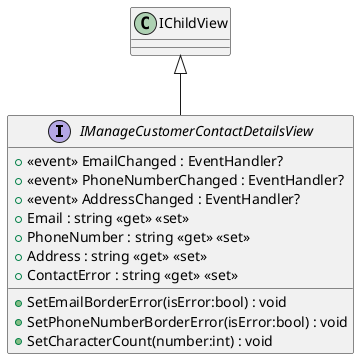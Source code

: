 @startuml
interface IManageCustomerContactDetailsView {
    +  <<event>> EmailChanged : EventHandler? 
    +  <<event>> PhoneNumberChanged : EventHandler? 
    +  <<event>> AddressChanged : EventHandler? 
    + Email : string <<get>> <<set>>
    + PhoneNumber : string <<get>> <<set>>
    + Address : string <<get>> <<set>>
    + ContactError : string <<get>> <<set>>
    + SetEmailBorderError(isError:bool) : void
    + SetPhoneNumberBorderError(isError:bool) : void
    + SetCharacterCount(number:int) : void
}
IChildView <|-- IManageCustomerContactDetailsView
@enduml
